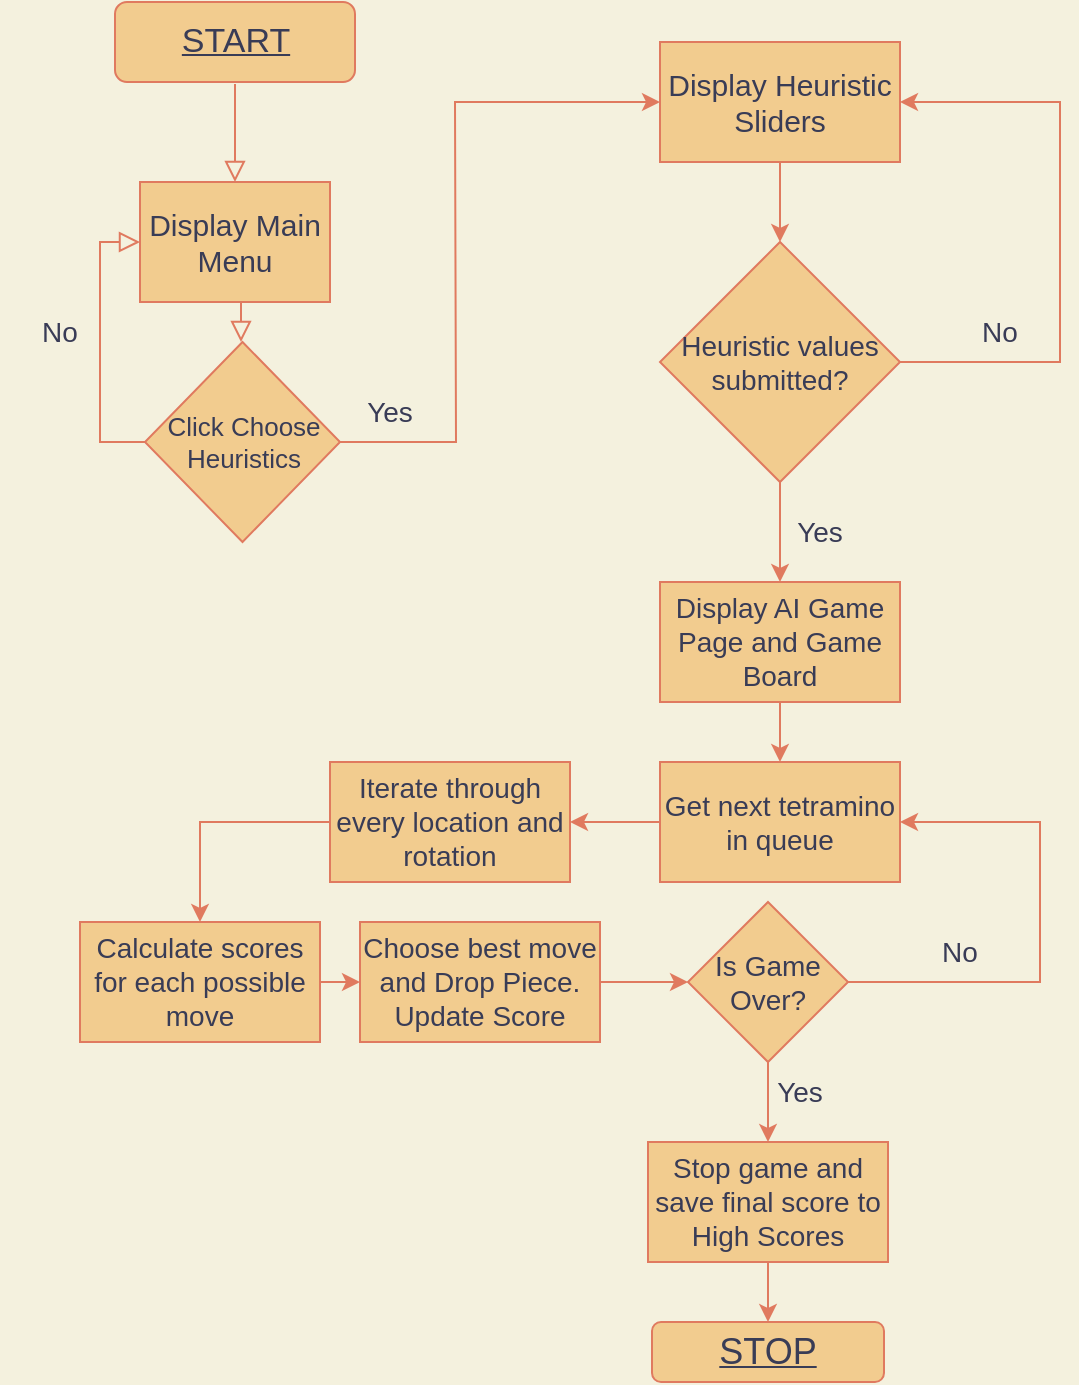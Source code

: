 <mxfile version="17.4.0" type="github">
  <diagram id="C5RBs43oDa-KdzZeNtuy" name="Page-1">
    <mxGraphModel dx="2056" dy="682" grid="1" gridSize="10" guides="1" tooltips="1" connect="1" arrows="1" fold="1" page="1" pageScale="1" pageWidth="827" pageHeight="1169" background="#F4F1DE" math="0" shadow="0">
      <root>
        <mxCell id="WIyWlLk6GJQsqaUBKTNV-0" />
        <mxCell id="WIyWlLk6GJQsqaUBKTNV-1" parent="WIyWlLk6GJQsqaUBKTNV-0" />
        <mxCell id="rlGvsB2n4Z0MmpHEshuh-2" value="" style="rounded=0;html=1;jettySize=auto;orthogonalLoop=1;fontSize=11;endArrow=block;endFill=0;endSize=8;strokeWidth=1;shadow=0;labelBackgroundColor=none;edgeStyle=orthogonalEdgeStyle;strokeColor=#E07A5F;fontColor=#393C56;" edge="1" parent="WIyWlLk6GJQsqaUBKTNV-1" source="rlGvsB2n4Z0MmpHEshuh-3">
          <mxGeometry relative="1" as="geometry">
            <mxPoint x="107.5" y="120" as="targetPoint" />
          </mxGeometry>
        </mxCell>
        <mxCell id="rlGvsB2n4Z0MmpHEshuh-3" value="START" style="rounded=1;whiteSpace=wrap;html=1;fontSize=17;glass=0;strokeWidth=1;shadow=0;perimeterSpacing=1;labelBackgroundColor=none;fontStyle=4;fillColor=#F2CC8F;strokeColor=#E07A5F;fontColor=#393C56;" vertex="1" parent="WIyWlLk6GJQsqaUBKTNV-1">
          <mxGeometry x="47.5" y="30" width="120" height="40" as="geometry" />
        </mxCell>
        <mxCell id="rlGvsB2n4Z0MmpHEshuh-4" value="Display Main Menu" style="rounded=0;whiteSpace=wrap;html=1;fontSize=15;glass=0;strokeWidth=1;shadow=0;fillColor=#F2CC8F;strokeColor=#E07A5F;fontColor=#393C56;" vertex="1" parent="WIyWlLk6GJQsqaUBKTNV-1">
          <mxGeometry x="60" y="120" width="95" height="60" as="geometry" />
        </mxCell>
        <mxCell id="rlGvsB2n4Z0MmpHEshuh-5" value="&lt;font style=&quot;font-size: 13px;&quot;&gt;Click Choose Heuristics&lt;/font&gt;" style="rhombus;whiteSpace=wrap;html=1;rounded=0;labelBackgroundColor=none;fontSize=13;fillColor=#F2CC8F;strokeColor=#E07A5F;fontColor=#393C56;" vertex="1" parent="WIyWlLk6GJQsqaUBKTNV-1">
          <mxGeometry x="62.5" y="200" width="97.5" height="100" as="geometry" />
        </mxCell>
        <mxCell id="rlGvsB2n4Z0MmpHEshuh-6" value="" style="rounded=0;html=1;jettySize=auto;orthogonalLoop=1;fontSize=11;endArrow=block;endFill=0;endSize=8;strokeWidth=1;shadow=0;labelBackgroundColor=none;edgeStyle=orthogonalEdgeStyle;entryX=0.5;entryY=0;entryDx=0;entryDy=0;strokeColor=#E07A5F;fontColor=#393C56;" edge="1" parent="WIyWlLk6GJQsqaUBKTNV-1" target="rlGvsB2n4Z0MmpHEshuh-5">
          <mxGeometry relative="1" as="geometry">
            <mxPoint x="107.5" y="180" as="sourcePoint" />
            <mxPoint x="117.5" y="130" as="targetPoint" />
            <Array as="points">
              <mxPoint x="110.5" y="180" />
              <mxPoint x="110.5" y="200" />
              <mxPoint x="110.5" y="200" />
            </Array>
          </mxGeometry>
        </mxCell>
        <mxCell id="rlGvsB2n4Z0MmpHEshuh-7" value="" style="rounded=0;html=1;jettySize=auto;orthogonalLoop=1;fontSize=11;endArrow=block;endFill=0;endSize=8;strokeWidth=1;shadow=0;labelBackgroundColor=none;edgeStyle=orthogonalEdgeStyle;entryX=0;entryY=0.5;entryDx=0;entryDy=0;exitX=0;exitY=0.5;exitDx=0;exitDy=0;strokeColor=#E07A5F;fontColor=#393C56;" edge="1" parent="WIyWlLk6GJQsqaUBKTNV-1" source="rlGvsB2n4Z0MmpHEshuh-5" target="rlGvsB2n4Z0MmpHEshuh-4">
          <mxGeometry relative="1" as="geometry">
            <mxPoint x="127.5" y="91" as="sourcePoint" />
            <mxPoint x="127.5" y="140" as="targetPoint" />
          </mxGeometry>
        </mxCell>
        <mxCell id="rlGvsB2n4Z0MmpHEshuh-8" value="" style="endArrow=classic;html=1;rounded=0;fontSize=14;exitX=1;exitY=0.5;exitDx=0;exitDy=0;entryX=0;entryY=0.5;entryDx=0;entryDy=0;labelBackgroundColor=#F4F1DE;strokeColor=#E07A5F;fontColor=#393C56;" edge="1" parent="WIyWlLk6GJQsqaUBKTNV-1" source="rlGvsB2n4Z0MmpHEshuh-5" target="rlGvsB2n4Z0MmpHEshuh-13">
          <mxGeometry width="50" height="50" relative="1" as="geometry">
            <mxPoint x="277.5" y="280" as="sourcePoint" />
            <mxPoint x="250" y="80" as="targetPoint" />
            <Array as="points">
              <mxPoint x="218" y="250" />
              <mxPoint x="217.5" y="80" />
            </Array>
          </mxGeometry>
        </mxCell>
        <mxCell id="rlGvsB2n4Z0MmpHEshuh-9" value="Yes" style="text;html=1;strokeColor=none;fillColor=none;align=center;verticalAlign=middle;whiteSpace=wrap;rounded=0;fontSize=14;fontColor=#393C56;" vertex="1" parent="WIyWlLk6GJQsqaUBKTNV-1">
          <mxGeometry x="155" y="220" width="60" height="30" as="geometry" />
        </mxCell>
        <mxCell id="rlGvsB2n4Z0MmpHEshuh-10" value="" style="endArrow=classic;html=1;rounded=0;fontSize=12;exitX=0.5;exitY=1;exitDx=0;exitDy=0;entryX=0.5;entryY=0;entryDx=0;entryDy=0;labelBackgroundColor=#F4F1DE;strokeColor=#E07A5F;fontColor=#393C56;" edge="1" parent="WIyWlLk6GJQsqaUBKTNV-1" source="rlGvsB2n4Z0MmpHEshuh-13" target="rlGvsB2n4Z0MmpHEshuh-15">
          <mxGeometry width="50" height="50" relative="1" as="geometry">
            <mxPoint x="319.5" y="120" as="sourcePoint" />
            <mxPoint x="320" y="160" as="targetPoint" />
          </mxGeometry>
        </mxCell>
        <mxCell id="rlGvsB2n4Z0MmpHEshuh-11" value="No" style="text;html=1;strokeColor=none;fillColor=none;align=center;verticalAlign=middle;whiteSpace=wrap;rounded=0;fontSize=14;fontColor=#393C56;" vertex="1" parent="WIyWlLk6GJQsqaUBKTNV-1">
          <mxGeometry x="-10" y="180" width="60" height="30" as="geometry" />
        </mxCell>
        <mxCell id="rlGvsB2n4Z0MmpHEshuh-13" value="Display Heuristic Sliders" style="rounded=0;whiteSpace=wrap;html=1;fontSize=15;fillColor=#F2CC8F;strokeColor=#E07A5F;fontColor=#393C56;" vertex="1" parent="WIyWlLk6GJQsqaUBKTNV-1">
          <mxGeometry x="320" y="50" width="120" height="60" as="geometry" />
        </mxCell>
        <mxCell id="rlGvsB2n4Z0MmpHEshuh-15" value="Heuristic values submitted?" style="rhombus;whiteSpace=wrap;html=1;fontSize=14;fillColor=#F2CC8F;strokeColor=#E07A5F;fontColor=#393C56;" vertex="1" parent="WIyWlLk6GJQsqaUBKTNV-1">
          <mxGeometry x="320" y="150" width="120" height="120" as="geometry" />
        </mxCell>
        <mxCell id="rlGvsB2n4Z0MmpHEshuh-16" value="" style="endArrow=classic;html=1;rounded=0;fontSize=14;exitX=1;exitY=0.5;exitDx=0;exitDy=0;entryX=1;entryY=0.5;entryDx=0;entryDy=0;labelBackgroundColor=#F4F1DE;strokeColor=#E07A5F;fontColor=#393C56;" edge="1" parent="WIyWlLk6GJQsqaUBKTNV-1" source="rlGvsB2n4Z0MmpHEshuh-15" target="rlGvsB2n4Z0MmpHEshuh-13">
          <mxGeometry width="50" height="50" relative="1" as="geometry">
            <mxPoint x="390" y="300" as="sourcePoint" />
            <mxPoint x="440" y="250" as="targetPoint" />
            <Array as="points">
              <mxPoint x="520" y="210" />
              <mxPoint x="520" y="150" />
              <mxPoint x="520" y="80" />
            </Array>
          </mxGeometry>
        </mxCell>
        <mxCell id="rlGvsB2n4Z0MmpHEshuh-17" value="No" style="text;html=1;strokeColor=none;fillColor=none;align=center;verticalAlign=middle;whiteSpace=wrap;rounded=0;fontSize=14;fontColor=#393C56;" vertex="1" parent="WIyWlLk6GJQsqaUBKTNV-1">
          <mxGeometry x="460" y="180" width="60" height="30" as="geometry" />
        </mxCell>
        <mxCell id="rlGvsB2n4Z0MmpHEshuh-18" value="" style="endArrow=classic;html=1;rounded=0;fontSize=14;exitX=0.5;exitY=1;exitDx=0;exitDy=0;entryX=0.5;entryY=0;entryDx=0;entryDy=0;labelBackgroundColor=#F4F1DE;strokeColor=#E07A5F;fontColor=#393C56;" edge="1" parent="WIyWlLk6GJQsqaUBKTNV-1" source="rlGvsB2n4Z0MmpHEshuh-15" target="rlGvsB2n4Z0MmpHEshuh-19">
          <mxGeometry width="50" height="50" relative="1" as="geometry">
            <mxPoint x="390" y="300" as="sourcePoint" />
            <mxPoint x="380" y="310" as="targetPoint" />
          </mxGeometry>
        </mxCell>
        <mxCell id="rlGvsB2n4Z0MmpHEshuh-19" value="Display AI Game Page and Game Board" style="rounded=0;whiteSpace=wrap;html=1;fontSize=14;fillColor=#F2CC8F;strokeColor=#E07A5F;fontColor=#393C56;" vertex="1" parent="WIyWlLk6GJQsqaUBKTNV-1">
          <mxGeometry x="320" y="320" width="120" height="60" as="geometry" />
        </mxCell>
        <mxCell id="rlGvsB2n4Z0MmpHEshuh-20" value="Yes" style="text;html=1;strokeColor=none;fillColor=none;align=center;verticalAlign=middle;whiteSpace=wrap;rounded=0;fontSize=14;fontColor=#393C56;" vertex="1" parent="WIyWlLk6GJQsqaUBKTNV-1">
          <mxGeometry x="370" y="280" width="60" height="30" as="geometry" />
        </mxCell>
        <mxCell id="rlGvsB2n4Z0MmpHEshuh-21" value="" style="endArrow=classic;html=1;rounded=0;fontSize=14;exitX=0.5;exitY=1;exitDx=0;exitDy=0;labelBackgroundColor=#F4F1DE;strokeColor=#E07A5F;fontColor=#393C56;" edge="1" parent="WIyWlLk6GJQsqaUBKTNV-1" source="rlGvsB2n4Z0MmpHEshuh-19" target="rlGvsB2n4Z0MmpHEshuh-22">
          <mxGeometry width="50" height="50" relative="1" as="geometry">
            <mxPoint x="390" y="470" as="sourcePoint" />
            <mxPoint x="380" y="430" as="targetPoint" />
          </mxGeometry>
        </mxCell>
        <mxCell id="rlGvsB2n4Z0MmpHEshuh-22" value="Get next tetramino in queue" style="rounded=0;whiteSpace=wrap;html=1;fontSize=14;fillColor=#F2CC8F;strokeColor=#E07A5F;fontColor=#393C56;" vertex="1" parent="WIyWlLk6GJQsqaUBKTNV-1">
          <mxGeometry x="320" y="410" width="120" height="60" as="geometry" />
        </mxCell>
        <mxCell id="rlGvsB2n4Z0MmpHEshuh-23" value="" style="endArrow=classic;html=1;rounded=0;fontSize=14;exitX=0;exitY=0.5;exitDx=0;exitDy=0;entryX=1;entryY=0.5;entryDx=0;entryDy=0;labelBackgroundColor=#F4F1DE;strokeColor=#E07A5F;fontColor=#393C56;" edge="1" parent="WIyWlLk6GJQsqaUBKTNV-1" source="rlGvsB2n4Z0MmpHEshuh-22" target="rlGvsB2n4Z0MmpHEshuh-24">
          <mxGeometry width="50" height="50" relative="1" as="geometry">
            <mxPoint x="390" y="430" as="sourcePoint" />
            <mxPoint x="270" y="440" as="targetPoint" />
          </mxGeometry>
        </mxCell>
        <mxCell id="rlGvsB2n4Z0MmpHEshuh-24" value="Iterate through every location and rotation" style="rounded=0;whiteSpace=wrap;html=1;fontSize=14;fillColor=#F2CC8F;strokeColor=#E07A5F;fontColor=#393C56;" vertex="1" parent="WIyWlLk6GJQsqaUBKTNV-1">
          <mxGeometry x="155" y="410" width="120" height="60" as="geometry" />
        </mxCell>
        <mxCell id="rlGvsB2n4Z0MmpHEshuh-25" value="" style="endArrow=classic;html=1;rounded=0;fontSize=14;exitX=0;exitY=0.5;exitDx=0;exitDy=0;labelBackgroundColor=#F4F1DE;strokeColor=#E07A5F;fontColor=#393C56;" edge="1" parent="WIyWlLk6GJQsqaUBKTNV-1" source="rlGvsB2n4Z0MmpHEshuh-24" target="rlGvsB2n4Z0MmpHEshuh-26">
          <mxGeometry width="50" height="50" relative="1" as="geometry">
            <mxPoint x="390" y="410" as="sourcePoint" />
            <mxPoint x="100" y="470" as="targetPoint" />
            <Array as="points">
              <mxPoint x="90" y="440" />
            </Array>
          </mxGeometry>
        </mxCell>
        <mxCell id="rlGvsB2n4Z0MmpHEshuh-26" value="Calculate scores for each possible move" style="rounded=0;whiteSpace=wrap;html=1;fontSize=14;fillColor=#F2CC8F;strokeColor=#E07A5F;fontColor=#393C56;" vertex="1" parent="WIyWlLk6GJQsqaUBKTNV-1">
          <mxGeometry x="30" y="490" width="120" height="60" as="geometry" />
        </mxCell>
        <mxCell id="rlGvsB2n4Z0MmpHEshuh-27" value="" style="endArrow=classic;html=1;rounded=0;fontSize=14;exitX=1;exitY=0.5;exitDx=0;exitDy=0;labelBackgroundColor=#F4F1DE;strokeColor=#E07A5F;fontColor=#393C56;" edge="1" parent="WIyWlLk6GJQsqaUBKTNV-1" source="rlGvsB2n4Z0MmpHEshuh-26" target="rlGvsB2n4Z0MmpHEshuh-28">
          <mxGeometry width="50" height="50" relative="1" as="geometry">
            <mxPoint x="390" y="400" as="sourcePoint" />
            <mxPoint x="230" y="520" as="targetPoint" />
          </mxGeometry>
        </mxCell>
        <mxCell id="rlGvsB2n4Z0MmpHEshuh-28" value="Choose best move and Drop Piece. Update Score" style="rounded=0;whiteSpace=wrap;html=1;fontSize=14;fillColor=#F2CC8F;strokeColor=#E07A5F;fontColor=#393C56;" vertex="1" parent="WIyWlLk6GJQsqaUBKTNV-1">
          <mxGeometry x="170" y="490" width="120" height="60" as="geometry" />
        </mxCell>
        <mxCell id="rlGvsB2n4Z0MmpHEshuh-29" value="" style="endArrow=classic;html=1;rounded=0;fontSize=14;exitX=1;exitY=0.5;exitDx=0;exitDy=0;labelBackgroundColor=#F4F1DE;strokeColor=#E07A5F;fontColor=#393C56;" edge="1" parent="WIyWlLk6GJQsqaUBKTNV-1" source="rlGvsB2n4Z0MmpHEshuh-28" target="rlGvsB2n4Z0MmpHEshuh-30">
          <mxGeometry width="50" height="50" relative="1" as="geometry">
            <mxPoint x="390" y="390" as="sourcePoint" />
            <mxPoint x="330" y="520" as="targetPoint" />
          </mxGeometry>
        </mxCell>
        <mxCell id="rlGvsB2n4Z0MmpHEshuh-30" value="Is Game Over?" style="rhombus;whiteSpace=wrap;html=1;fontSize=14;fillColor=#F2CC8F;strokeColor=#E07A5F;fontColor=#393C56;" vertex="1" parent="WIyWlLk6GJQsqaUBKTNV-1">
          <mxGeometry x="334" y="480" width="80" height="80" as="geometry" />
        </mxCell>
        <mxCell id="rlGvsB2n4Z0MmpHEshuh-31" value="" style="endArrow=classic;html=1;rounded=0;fontSize=14;exitX=1;exitY=0.5;exitDx=0;exitDy=0;entryX=1;entryY=0.5;entryDx=0;entryDy=0;labelBackgroundColor=#F4F1DE;strokeColor=#E07A5F;fontColor=#393C56;" edge="1" parent="WIyWlLk6GJQsqaUBKTNV-1" source="rlGvsB2n4Z0MmpHEshuh-30" target="rlGvsB2n4Z0MmpHEshuh-22">
          <mxGeometry width="50" height="50" relative="1" as="geometry">
            <mxPoint x="390" y="380" as="sourcePoint" />
            <mxPoint x="440" y="330" as="targetPoint" />
            <Array as="points">
              <mxPoint x="510" y="520" />
              <mxPoint x="510" y="440" />
            </Array>
          </mxGeometry>
        </mxCell>
        <mxCell id="rlGvsB2n4Z0MmpHEshuh-32" value="No" style="text;html=1;strokeColor=none;fillColor=none;align=center;verticalAlign=middle;whiteSpace=wrap;rounded=0;fontSize=14;fontColor=#393C56;" vertex="1" parent="WIyWlLk6GJQsqaUBKTNV-1">
          <mxGeometry x="440" y="490" width="60" height="30" as="geometry" />
        </mxCell>
        <mxCell id="rlGvsB2n4Z0MmpHEshuh-33" value="" style="endArrow=classic;html=1;rounded=0;fontSize=14;exitX=0.5;exitY=1;exitDx=0;exitDy=0;entryX=0.5;entryY=0;entryDx=0;entryDy=0;labelBackgroundColor=#F4F1DE;strokeColor=#E07A5F;fontColor=#393C56;" edge="1" parent="WIyWlLk6GJQsqaUBKTNV-1" source="rlGvsB2n4Z0MmpHEshuh-30" target="rlGvsB2n4Z0MmpHEshuh-35">
          <mxGeometry width="50" height="50" relative="1" as="geometry">
            <mxPoint x="390" y="530" as="sourcePoint" />
            <mxPoint x="374" y="600" as="targetPoint" />
          </mxGeometry>
        </mxCell>
        <mxCell id="rlGvsB2n4Z0MmpHEshuh-34" value="Yes" style="text;html=1;strokeColor=none;fillColor=none;align=center;verticalAlign=middle;whiteSpace=wrap;rounded=0;fontSize=14;fontColor=#393C56;" vertex="1" parent="WIyWlLk6GJQsqaUBKTNV-1">
          <mxGeometry x="360" y="560" width="60" height="30" as="geometry" />
        </mxCell>
        <mxCell id="rlGvsB2n4Z0MmpHEshuh-35" value="Stop game and save final score to High Scores" style="rounded=0;whiteSpace=wrap;html=1;fontSize=14;fillColor=#F2CC8F;strokeColor=#E07A5F;fontColor=#393C56;" vertex="1" parent="WIyWlLk6GJQsqaUBKTNV-1">
          <mxGeometry x="314" y="600" width="120" height="60" as="geometry" />
        </mxCell>
        <mxCell id="rlGvsB2n4Z0MmpHEshuh-36" value="" style="endArrow=classic;html=1;rounded=0;fontSize=14;exitX=0.5;exitY=1;exitDx=0;exitDy=0;labelBackgroundColor=#F4F1DE;strokeColor=#E07A5F;fontColor=#393C56;" edge="1" parent="WIyWlLk6GJQsqaUBKTNV-1" source="rlGvsB2n4Z0MmpHEshuh-35" target="rlGvsB2n4Z0MmpHEshuh-37">
          <mxGeometry width="50" height="50" relative="1" as="geometry">
            <mxPoint x="390" y="500" as="sourcePoint" />
            <mxPoint x="374" y="690" as="targetPoint" />
          </mxGeometry>
        </mxCell>
        <mxCell id="rlGvsB2n4Z0MmpHEshuh-37" value="STOP" style="rounded=1;whiteSpace=wrap;html=1;fontSize=18;fontStyle=4;fillColor=#F2CC8F;strokeColor=#E07A5F;fontColor=#393C56;" vertex="1" parent="WIyWlLk6GJQsqaUBKTNV-1">
          <mxGeometry x="316" y="690" width="116" height="30" as="geometry" />
        </mxCell>
      </root>
    </mxGraphModel>
  </diagram>
</mxfile>
